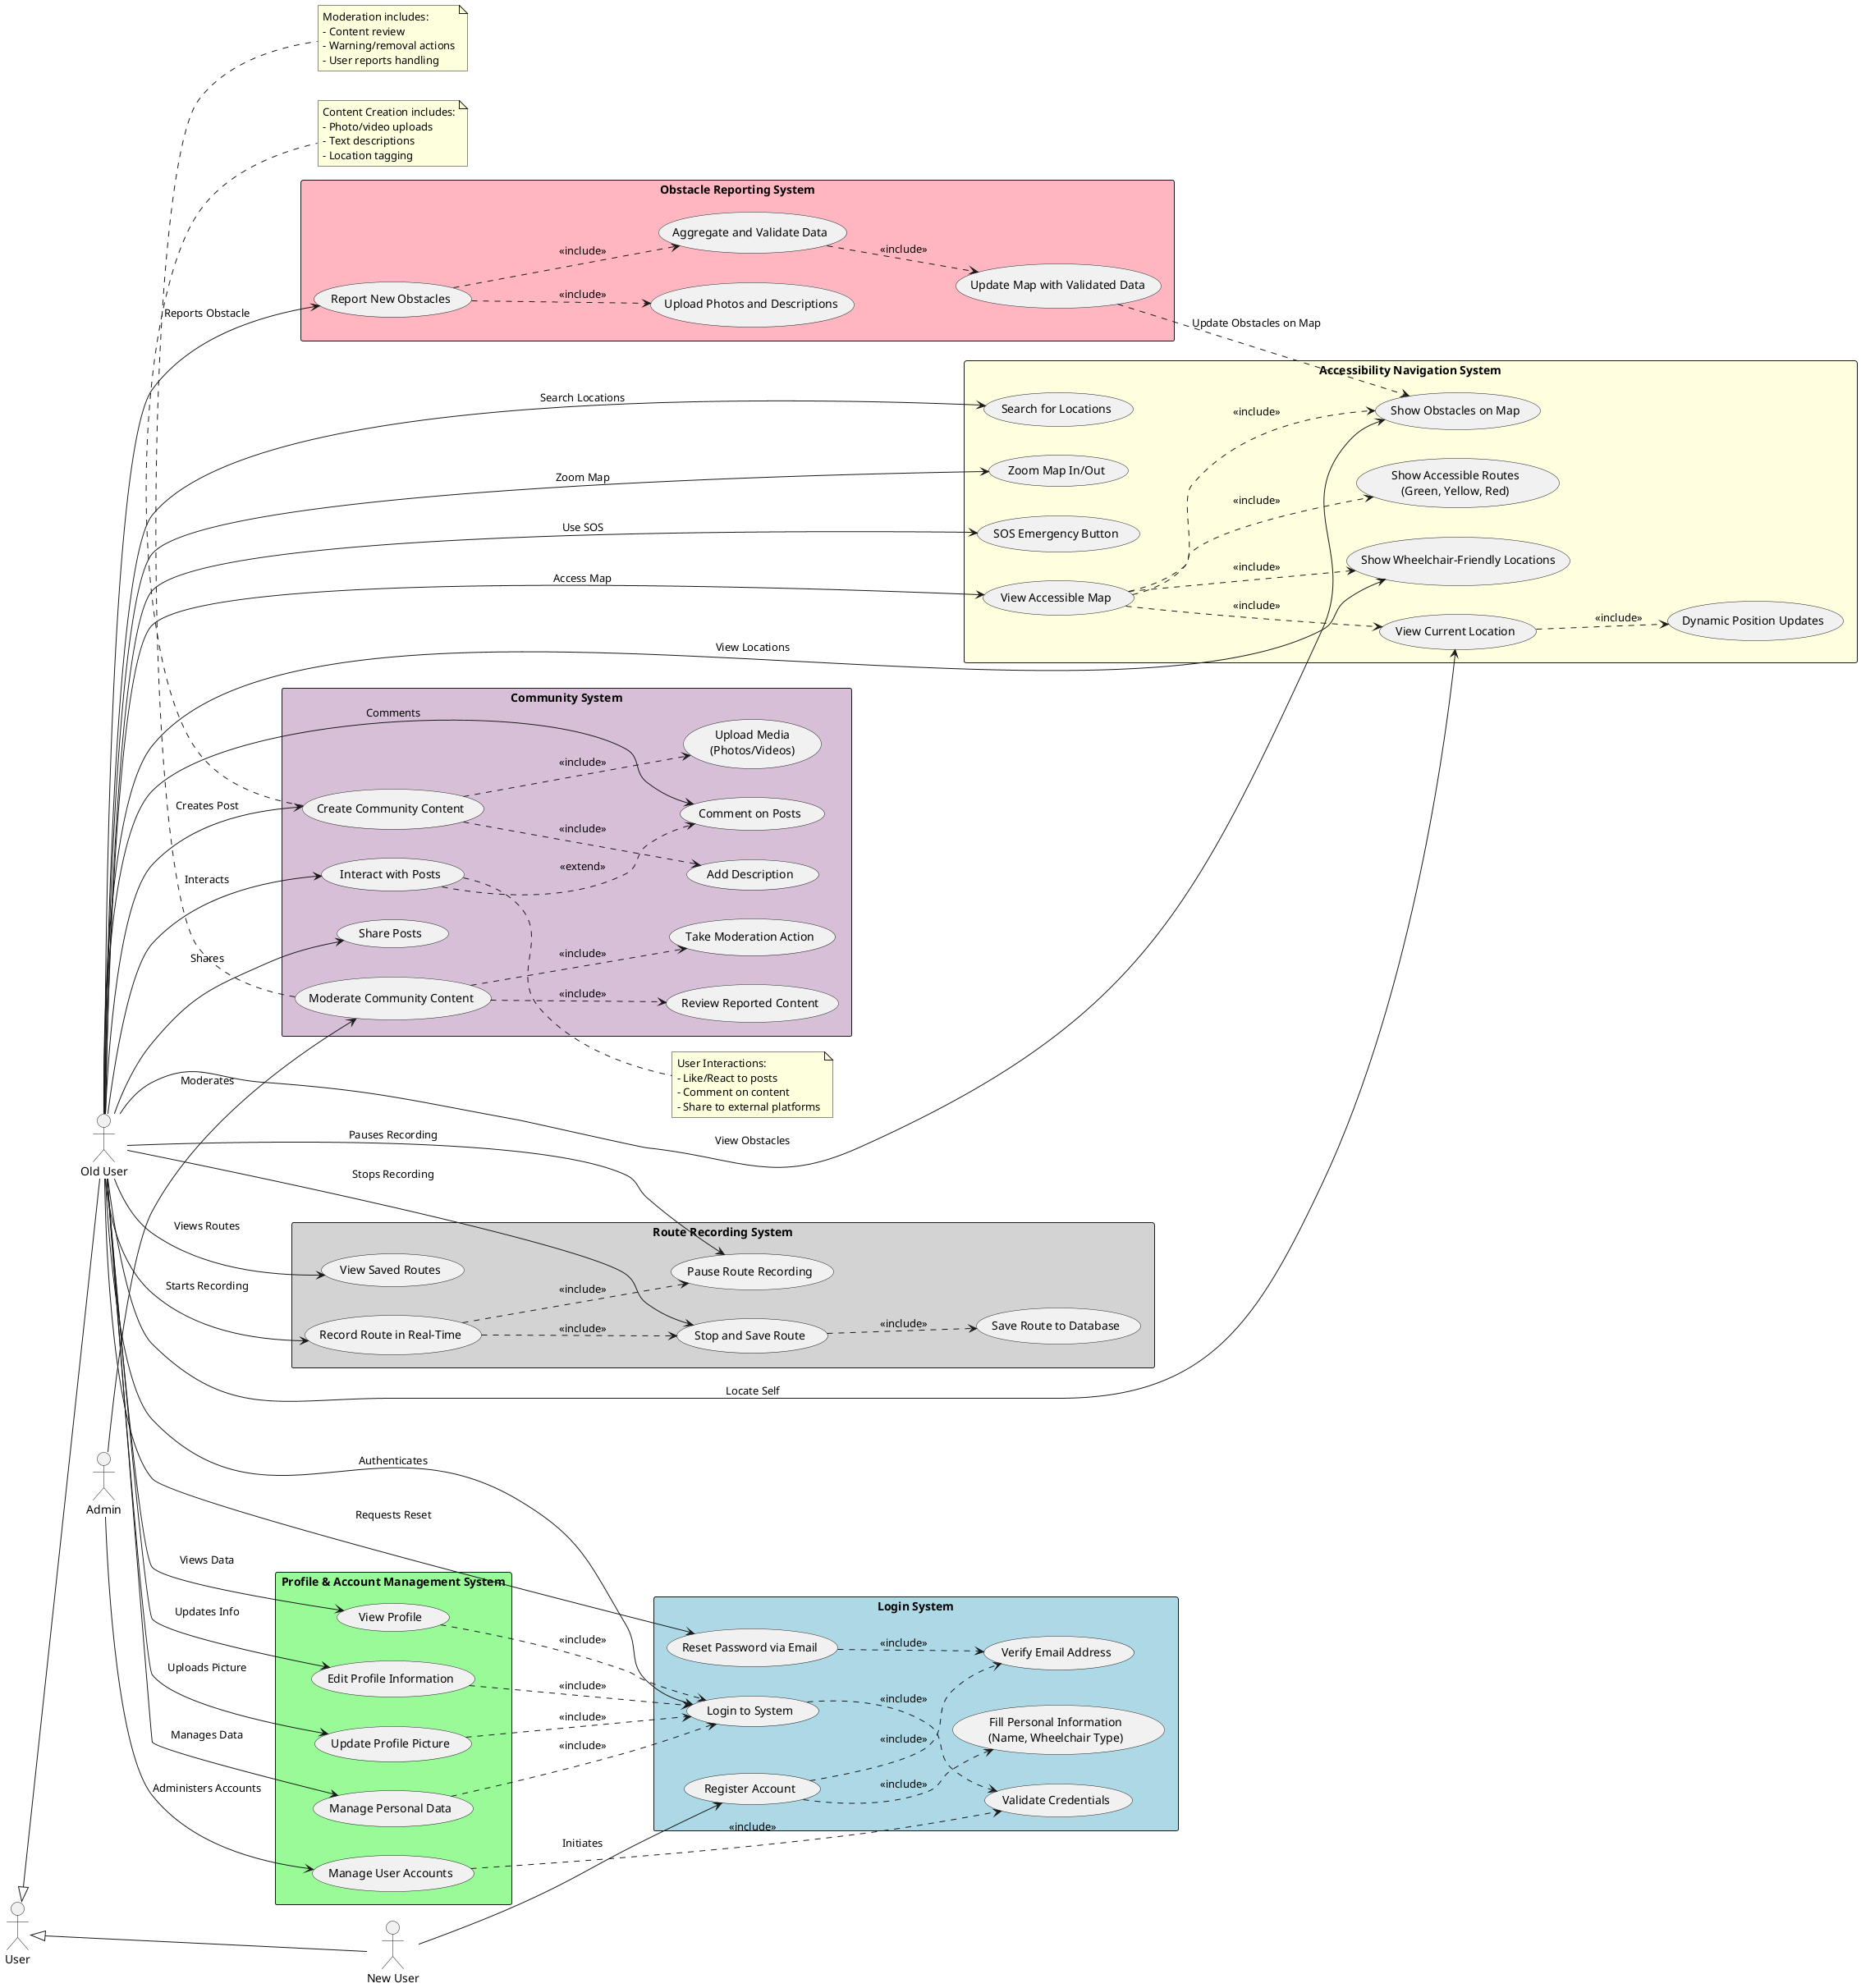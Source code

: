 @startuml
left to right direction
skinparam packageStyle rectangle

' Actor definitions
actor "Admin" as admin
actor "User" as user
actor "New User" as newuser
actor "Old User" as olduser

' Inheritance relationships
user <|-- newuser
user <|-- olduser

rectangle "Login System" #LightBlue {
    usecase "Register Account" as UC1
    usecase "Fill Personal Information\n(Name, Wheelchair Type)" as UC2
    usecase "Verify Email Address" as UC3
    usecase "Login to System" as UC4
    usecase "Reset Password via Email" as UC5
    usecase "Validate Credentials" as UC6

    ' Login system relationships
    newuser --> UC1 : "Initiates"
    olduser --> UC4 : "Authenticates"
    olduser --> UC5 : "Requests Reset"
    
    UC1 ..> UC2 : <<include>>
    UC1 ..> UC3 : <<include>>
    UC4 ..> UC6 : <<include>>
    UC5 ..> UC3 : <<include>>
}

rectangle "Profile & Account Management System" #PaleGreen {
    usecase "Edit Profile Information" as UC7
    usecase "Update Profile Picture" as UC8
    usecase "Manage Personal Data" as UC9
    usecase "View Profile" as UC10
    usecase "Manage User Accounts" as UC11

    ' Profile system relationships
    olduser --> UC7 : "Updates Info"
    olduser --> UC8 : "Uploads Picture"
    olduser --> UC9 : "Manages Data"
    olduser --> UC10 : "Views Data"
    admin --> UC11 : "Administers Accounts"

    ' All profile actions require login
    UC7 ..> UC4 : <<include>>
    UC8 ..> UC4 : <<include>>
    UC9 ..> UC4 : <<include>>
    UC10 ..> UC4 : <<include>>
    UC11 ..> UC6 : <<include>>
}

rectangle "Accessibility Navigation System" #LightYellow {
    usecase "View Accessible Map" as UC12
    usecase "Search for Locations" as UC13
    usecase "Show Accessible Routes\n(Green, Yellow, Red)" as UC14
    usecase "Show Wheelchair-Friendly Locations" as UC15
    usecase "Show Obstacles on Map" as UC16
    usecase "View Current Location" as UC17
    usecase "Dynamic Position Updates" as UC18
    usecase "Zoom Map In/Out" as UC19
    usecase "SOS Emergency Button" as UC20

    ' Accessibility navigation relationships
    olduser --> UC12 : "Access Map"
    olduser --> UC13 : "Search Locations"
    olduser --> UC15 : "View Locations"
    olduser --> UC16 : "View Obstacles"
    olduser --> UC17 : "Locate Self"
    olduser --> UC19 : "Zoom Map"
    olduser --> UC20 : "Use SOS"

    UC12 ..> UC14 : <<include>>
    UC12 ..> UC15 : <<include>>
    UC12 ..> UC16 : <<include>>
    UC12 ..> UC17 : <<include>>
    UC17 ..> UC18 : <<include>>
}

rectangle "Route Recording System" #LightGray {
    usecase "Record Route in Real-Time" as UC21
    usecase "Pause Route Recording" as UC22
    usecase "Stop and Save Route" as UC23
    usecase "Save Route to Database" as UC24
    usecase "View Saved Routes" as UC29

    ' Route recording relationships
    olduser --> UC21 : "Starts Recording"
    olduser --> UC22 : "Pauses Recording"
    olduser --> UC23 : "Stops Recording"
    olduser --> UC29 : "Views Routes"
    UC23 ..> UC24 : <<include>>
    UC21 ..> UC22 : <<include>>
    UC21 ..> UC23 : <<include>>
}

rectangle "Obstacle Reporting System" #LightPink {
    usecase "Report New Obstacles" as UC25
    usecase "Upload Photos and Descriptions" as UC26
    usecase "Aggregate and Validate Data" as UC27
    usecase "Update Map with Validated Data" as UC28

    ' Obstacle reporting relationships
    olduser --> UC25 : "Reports Obstacle"
    UC25 ..> UC26 : <<include>>
    UC25 ..> UC27 : <<include>>
    UC27 ..> UC28 : <<include>>
    UC28 ..> UC16 : "Update Obstacles on Map"
}

rectangle "Community System" #Thistle {
    ' Main content creation
    usecase "Create Community Content" as UC30
    usecase "Upload Media\n(Photos/Videos)" as UC30_1
    usecase "Add Description" as UC30_2
    
    ' User interactions
    usecase "Interact with Posts" as UC31
    usecase "Comment on Posts" as UC32
    usecase "Share Posts" as UC33
    
    ' Admin features
    usecase "Moderate Community Content" as UC34
    usecase "Review Reported Content" as UC34_1
    usecase "Take Moderation Action" as UC34_2

    ' Content creation relationships
    olduser --> UC30 : "Creates Post"
    UC30 ..> UC30_1 : <<include>>
    UC30 ..> UC30_2 : <<include>>
    
    ' User interaction relationships
    olduser --> UC31 : "Interacts"
    olduser --> UC32 : "Comments"
    olduser --> UC33 : "Shares"
    UC31 ..> UC32 : <<extend>>
    
    ' Moderation relationships
    admin --> UC34 : "Moderates"
    UC34 ..> UC34_1 : <<include>>
    UC34 ..> UC34_2 : <<include>>
}

note bottom of UC30
  Content Creation includes:
  - Photo/video uploads
  - Text descriptions
  - Location tagging
end note

note right of UC31
  User Interactions:
  - Like/React to posts
  - Comment on content
  - Share to external platforms
end note

note bottom of UC34
  Moderation includes:
  - Content review
  - Warning/removal actions
  - User reports handling
end note

@enduml
